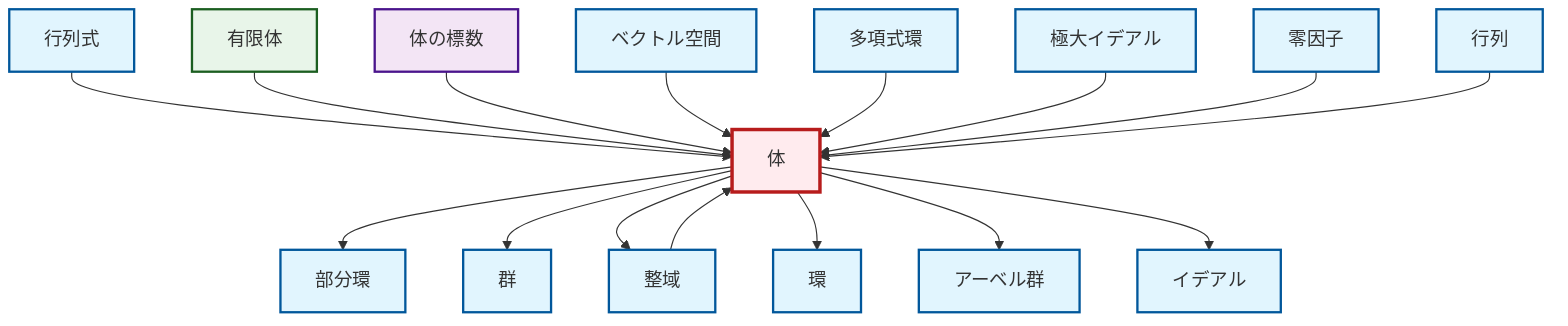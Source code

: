 graph TD
    classDef definition fill:#e1f5fe,stroke:#01579b,stroke-width:2px
    classDef theorem fill:#f3e5f5,stroke:#4a148c,stroke-width:2px
    classDef axiom fill:#fff3e0,stroke:#e65100,stroke-width:2px
    classDef example fill:#e8f5e9,stroke:#1b5e20,stroke-width:2px
    classDef current fill:#ffebee,stroke:#b71c1c,stroke-width:3px
    def-maximal-ideal["極大イデアル"]:::definition
    thm-field-characteristic["体の標数"]:::theorem
    def-abelian-group["アーベル群"]:::definition
    def-field["体"]:::definition
    def-zero-divisor["零因子"]:::definition
    def-vector-space["ベクトル空間"]:::definition
    def-ring["環"]:::definition
    def-ideal["イデアル"]:::definition
    def-subring["部分環"]:::definition
    def-determinant["行列式"]:::definition
    def-polynomial-ring["多項式環"]:::definition
    def-matrix["行列"]:::definition
    def-group["群"]:::definition
    ex-finite-field["有限体"]:::example
    def-integral-domain["整域"]:::definition
    def-field --> def-subring
    def-determinant --> def-field
    def-field --> def-group
    def-field --> def-integral-domain
    def-field --> def-ring
    ex-finite-field --> def-field
    thm-field-characteristic --> def-field
    def-vector-space --> def-field
    def-integral-domain --> def-field
    def-field --> def-abelian-group
    def-polynomial-ring --> def-field
    def-field --> def-ideal
    def-maximal-ideal --> def-field
    def-zero-divisor --> def-field
    def-matrix --> def-field
    class def-field current